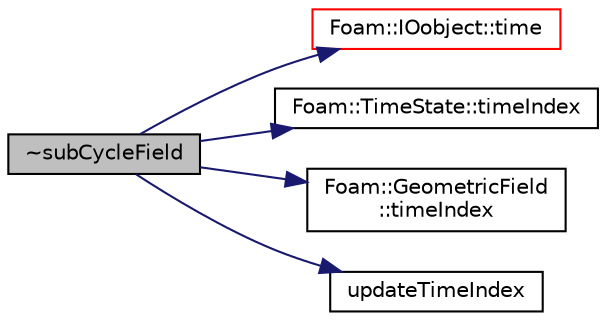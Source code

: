 digraph "~subCycleField"
{
  bgcolor="transparent";
  edge [fontname="Helvetica",fontsize="10",labelfontname="Helvetica",labelfontsize="10"];
  node [fontname="Helvetica",fontsize="10",shape=record];
  rankdir="LR";
  Node1 [label="~subCycleField",height=0.2,width=0.4,color="black", fillcolor="grey75", style="filled", fontcolor="black"];
  Node1 -> Node2 [color="midnightblue",fontsize="10",style="solid",fontname="Helvetica"];
  Node2 [label="Foam::IOobject::time",height=0.2,width=0.4,color="red",URL="$a01203.html#ab5a56b597db315d880e81c09a4341244",tooltip="Return time. "];
  Node1 -> Node3 [color="midnightblue",fontsize="10",style="solid",fontname="Helvetica"];
  Node3 [label="Foam::TimeState::timeIndex",height=0.2,width=0.4,color="black",URL="$a02708.html#afddcdeb3f90d772e6710d657a2a6e600",tooltip="Return current time index. "];
  Node1 -> Node4 [color="midnightblue",fontsize="10",style="solid",fontname="Helvetica"];
  Node4 [label="Foam::GeometricField\l::timeIndex",height=0.2,width=0.4,color="black",URL="$a00937.html#afddcdeb3f90d772e6710d657a2a6e600",tooltip="Return the time index of the field. "];
  Node1 -> Node5 [color="midnightblue",fontsize="10",style="solid",fontname="Helvetica"];
  Node5 [label="updateTimeIndex",height=0.2,width=0.4,color="black",URL="$a02551.html#a2aeaf6e50148c439a323768878819794",tooltip="Correct the time index of the field to correspond to. "];
}
